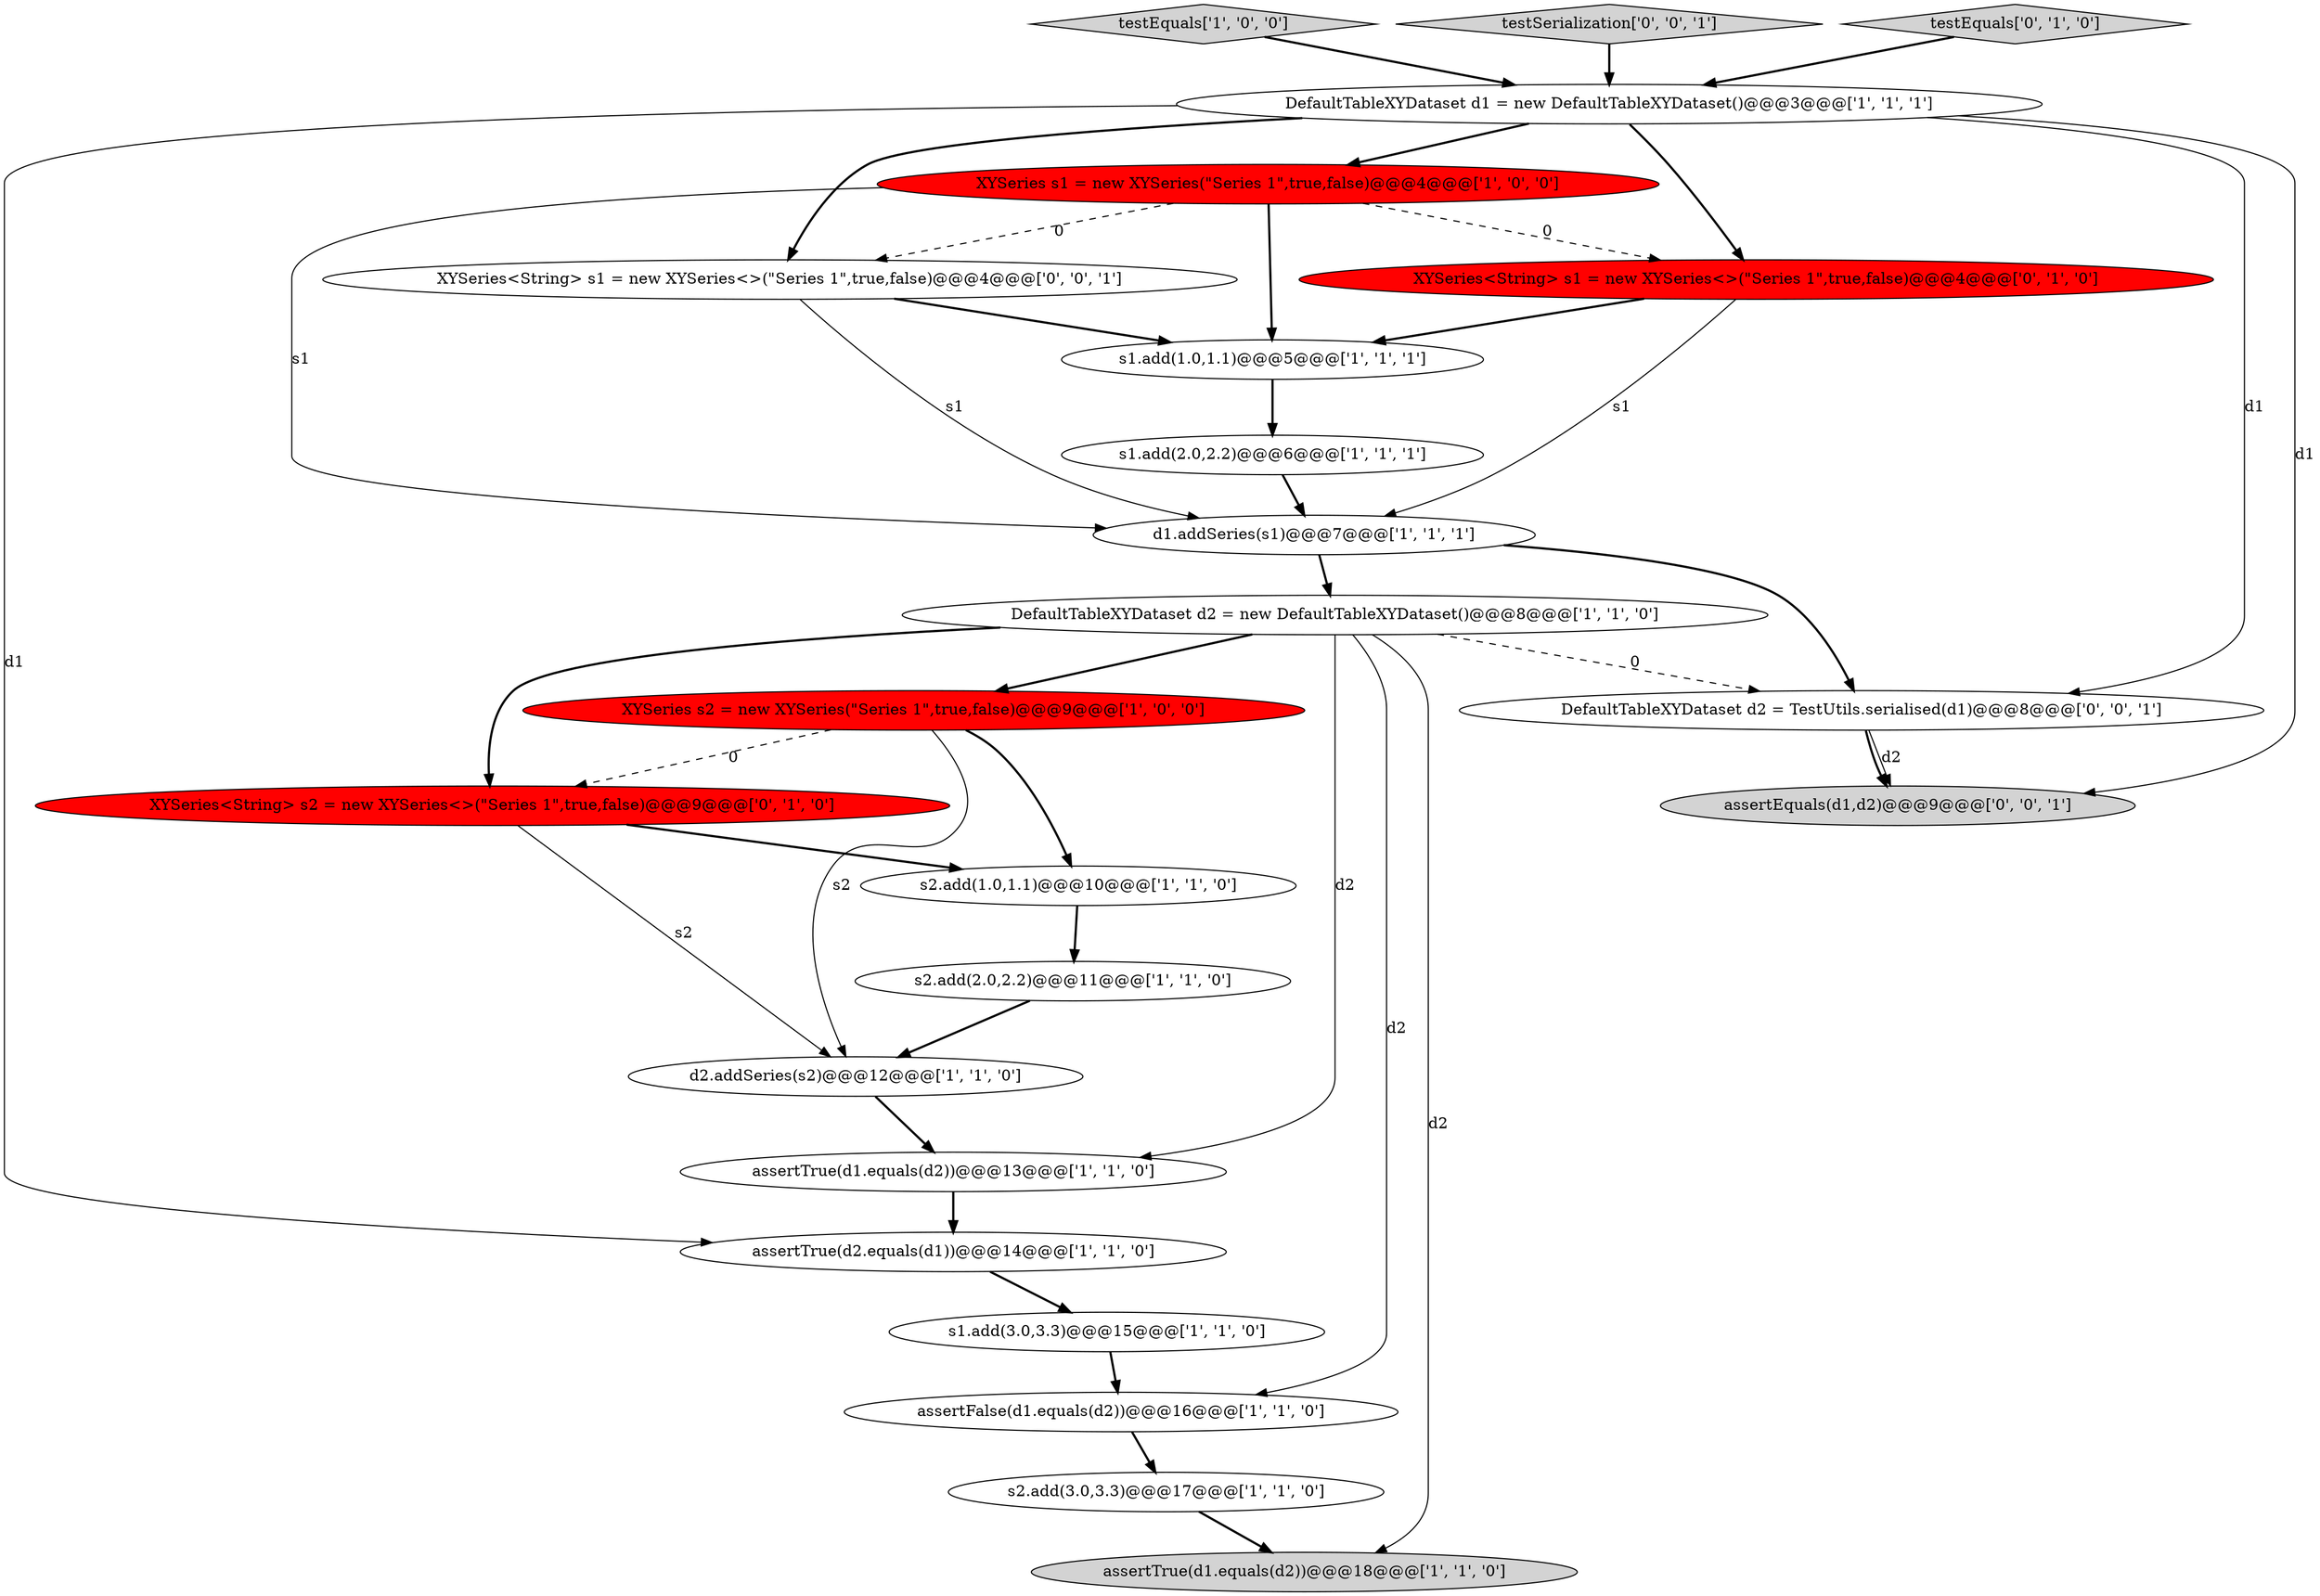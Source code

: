 digraph {
8 [style = filled, label = "assertTrue(d2.equals(d1))@@@14@@@['1', '1', '0']", fillcolor = white, shape = ellipse image = "AAA0AAABBB1BBB"];
9 [style = filled, label = "d2.addSeries(s2)@@@12@@@['1', '1', '0']", fillcolor = white, shape = ellipse image = "AAA0AAABBB1BBB"];
11 [style = filled, label = "testEquals['1', '0', '0']", fillcolor = lightgray, shape = diamond image = "AAA0AAABBB1BBB"];
12 [style = filled, label = "DefaultTableXYDataset d1 = new DefaultTableXYDataset()@@@3@@@['1', '1', '1']", fillcolor = white, shape = ellipse image = "AAA0AAABBB1BBB"];
23 [style = filled, label = "testSerialization['0', '0', '1']", fillcolor = lightgray, shape = diamond image = "AAA0AAABBB3BBB"];
10 [style = filled, label = "s1.add(3.0,3.3)@@@15@@@['1', '1', '0']", fillcolor = white, shape = ellipse image = "AAA0AAABBB1BBB"];
13 [style = filled, label = "DefaultTableXYDataset d2 = new DefaultTableXYDataset()@@@8@@@['1', '1', '0']", fillcolor = white, shape = ellipse image = "AAA0AAABBB1BBB"];
17 [style = filled, label = "testEquals['0', '1', '0']", fillcolor = lightgray, shape = diamond image = "AAA0AAABBB2BBB"];
7 [style = filled, label = "assertTrue(d1.equals(d2))@@@18@@@['1', '1', '0']", fillcolor = lightgray, shape = ellipse image = "AAA0AAABBB1BBB"];
18 [style = filled, label = "XYSeries<String> s2 = new XYSeries<>(\"Series 1\",true,false)@@@9@@@['0', '1', '0']", fillcolor = red, shape = ellipse image = "AAA1AAABBB2BBB"];
14 [style = filled, label = "s2.add(2.0,2.2)@@@11@@@['1', '1', '0']", fillcolor = white, shape = ellipse image = "AAA0AAABBB1BBB"];
15 [style = filled, label = "s1.add(1.0,1.1)@@@5@@@['1', '1', '1']", fillcolor = white, shape = ellipse image = "AAA0AAABBB1BBB"];
21 [style = filled, label = "assertEquals(d1,d2)@@@9@@@['0', '0', '1']", fillcolor = lightgray, shape = ellipse image = "AAA0AAABBB3BBB"];
3 [style = filled, label = "XYSeries s2 = new XYSeries(\"Series 1\",true,false)@@@9@@@['1', '0', '0']", fillcolor = red, shape = ellipse image = "AAA1AAABBB1BBB"];
16 [style = filled, label = "s1.add(2.0,2.2)@@@6@@@['1', '1', '1']", fillcolor = white, shape = ellipse image = "AAA0AAABBB1BBB"];
22 [style = filled, label = "XYSeries<String> s1 = new XYSeries<>(\"Series 1\",true,false)@@@4@@@['0', '0', '1']", fillcolor = white, shape = ellipse image = "AAA0AAABBB3BBB"];
1 [style = filled, label = "assertFalse(d1.equals(d2))@@@16@@@['1', '1', '0']", fillcolor = white, shape = ellipse image = "AAA0AAABBB1BBB"];
2 [style = filled, label = "d1.addSeries(s1)@@@7@@@['1', '1', '1']", fillcolor = white, shape = ellipse image = "AAA0AAABBB1BBB"];
4 [style = filled, label = "s2.add(1.0,1.1)@@@10@@@['1', '1', '0']", fillcolor = white, shape = ellipse image = "AAA0AAABBB1BBB"];
20 [style = filled, label = "DefaultTableXYDataset d2 = TestUtils.serialised(d1)@@@8@@@['0', '0', '1']", fillcolor = white, shape = ellipse image = "AAA0AAABBB3BBB"];
0 [style = filled, label = "XYSeries s1 = new XYSeries(\"Series 1\",true,false)@@@4@@@['1', '0', '0']", fillcolor = red, shape = ellipse image = "AAA1AAABBB1BBB"];
5 [style = filled, label = "assertTrue(d1.equals(d2))@@@13@@@['1', '1', '0']", fillcolor = white, shape = ellipse image = "AAA0AAABBB1BBB"];
19 [style = filled, label = "XYSeries<String> s1 = new XYSeries<>(\"Series 1\",true,false)@@@4@@@['0', '1', '0']", fillcolor = red, shape = ellipse image = "AAA1AAABBB2BBB"];
6 [style = filled, label = "s2.add(3.0,3.3)@@@17@@@['1', '1', '0']", fillcolor = white, shape = ellipse image = "AAA0AAABBB1BBB"];
12->20 [style = solid, label="d1"];
5->8 [style = bold, label=""];
8->10 [style = bold, label=""];
0->2 [style = solid, label="s1"];
4->14 [style = bold, label=""];
2->20 [style = bold, label=""];
3->9 [style = solid, label="s2"];
22->15 [style = bold, label=""];
13->5 [style = solid, label="d2"];
19->2 [style = solid, label="s1"];
0->19 [style = dashed, label="0"];
13->20 [style = dashed, label="0"];
3->18 [style = dashed, label="0"];
13->1 [style = solid, label="d2"];
12->21 [style = solid, label="d1"];
11->12 [style = bold, label=""];
16->2 [style = bold, label=""];
15->16 [style = bold, label=""];
12->0 [style = bold, label=""];
3->4 [style = bold, label=""];
0->22 [style = dashed, label="0"];
0->15 [style = bold, label=""];
18->9 [style = solid, label="s2"];
2->13 [style = bold, label=""];
20->21 [style = bold, label=""];
17->12 [style = bold, label=""];
1->6 [style = bold, label=""];
18->4 [style = bold, label=""];
13->3 [style = bold, label=""];
12->8 [style = solid, label="d1"];
9->5 [style = bold, label=""];
22->2 [style = solid, label="s1"];
20->21 [style = solid, label="d2"];
14->9 [style = bold, label=""];
23->12 [style = bold, label=""];
13->7 [style = solid, label="d2"];
19->15 [style = bold, label=""];
6->7 [style = bold, label=""];
12->19 [style = bold, label=""];
10->1 [style = bold, label=""];
12->22 [style = bold, label=""];
13->18 [style = bold, label=""];
}

